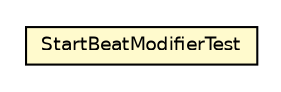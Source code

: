 #!/usr/local/bin/dot
#
# Class diagram 
# Generated by UMLGraph version R5_6-24-gf6e263 (http://www.umlgraph.org/)
#

digraph G {
	edge [fontname="Helvetica",fontsize=10,labelfontname="Helvetica",labelfontsize=10];
	node [fontname="Helvetica",fontsize=10,shape=plaintext];
	nodesep=0.25;
	ranksep=0.5;
	// com.rockhoppertech.music.modifiers.StartBeatModifierTest
	c1776 [label=<<table title="com.rockhoppertech.music.modifiers.StartBeatModifierTest" border="0" cellborder="1" cellspacing="0" cellpadding="2" port="p" bgcolor="lemonChiffon" href="./StartBeatModifierTest.html">
		<tr><td><table border="0" cellspacing="0" cellpadding="1">
<tr><td align="center" balign="center"> StartBeatModifierTest </td></tr>
		</table></td></tr>
		</table>>, URL="./StartBeatModifierTest.html", fontname="Helvetica", fontcolor="black", fontsize=9.0];
}

